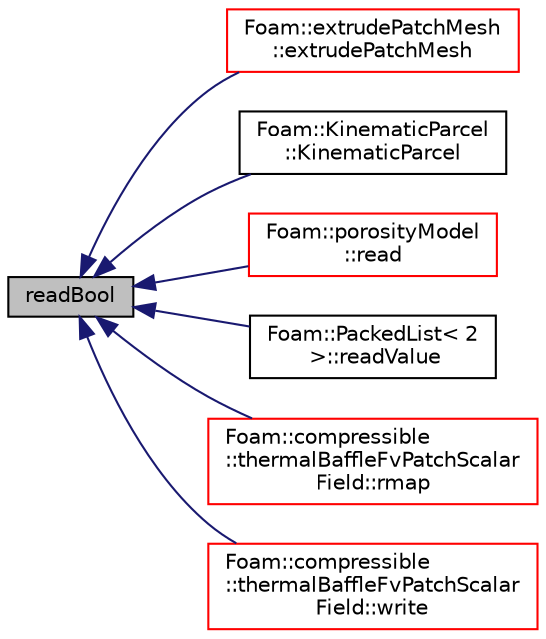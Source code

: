 digraph "readBool"
{
  bgcolor="transparent";
  edge [fontname="Helvetica",fontsize="10",labelfontname="Helvetica",labelfontsize="10"];
  node [fontname="Helvetica",fontsize="10",shape=record];
  rankdir="LR";
  Node127572 [label="readBool",height=0.2,width=0.4,color="black", fillcolor="grey75", style="filled", fontcolor="black"];
  Node127572 -> Node127573 [dir="back",color="midnightblue",fontsize="10",style="solid",fontname="Helvetica"];
  Node127573 [label="Foam::extrudePatchMesh\l::extrudePatchMesh",height=0.2,width=0.4,color="red",URL="$a22185.html#ada5aee048de4d025b44660aca99d21a6",tooltip="Construct from mesh, patch and dictionary. "];
  Node127572 -> Node127575 [dir="back",color="midnightblue",fontsize="10",style="solid",fontname="Helvetica"];
  Node127575 [label="Foam::KinematicParcel\l::KinematicParcel",height=0.2,width=0.4,color="black",URL="$a25005.html#aadba6bb876f56b3c332b7f76c49c600a",tooltip="Construct from Istream. "];
  Node127572 -> Node127576 [dir="back",color="midnightblue",fontsize="10",style="solid",fontname="Helvetica"];
  Node127576 [label="Foam::porosityModel\l::read",height=0.2,width=0.4,color="red",URL="$a22701.html#a6ce0c64db98eb6144d363dbfc86104eb",tooltip="Read porosity dictionary. "];
  Node127572 -> Node127580 [dir="back",color="midnightblue",fontsize="10",style="solid",fontname="Helvetica"];
  Node127580 [label="Foam::PackedList\< 2\l \>::readValue",height=0.2,width=0.4,color="black",URL="$a27053.html#a7b3c04e15f66e8dd39552c0999ba2d6b"];
  Node127572 -> Node127581 [dir="back",color="midnightblue",fontsize="10",style="solid",fontname="Helvetica"];
  Node127581 [label="Foam::compressible\l::thermalBaffleFvPatchScalar\lField::rmap",height=0.2,width=0.4,color="red",URL="$a30269.html#a713277715ccc0a5ef466b0516d44731f",tooltip="Reverse map the given fvPatchField onto this fvPatchField. "];
  Node127572 -> Node127585 [dir="back",color="midnightblue",fontsize="10",style="solid",fontname="Helvetica"];
  Node127585 [label="Foam::compressible\l::thermalBaffleFvPatchScalar\lField::write",height=0.2,width=0.4,color="red",URL="$a30269.html#a293fdfec8bdfbd5c3913ab4c9f3454ff",tooltip="Write. "];
}
